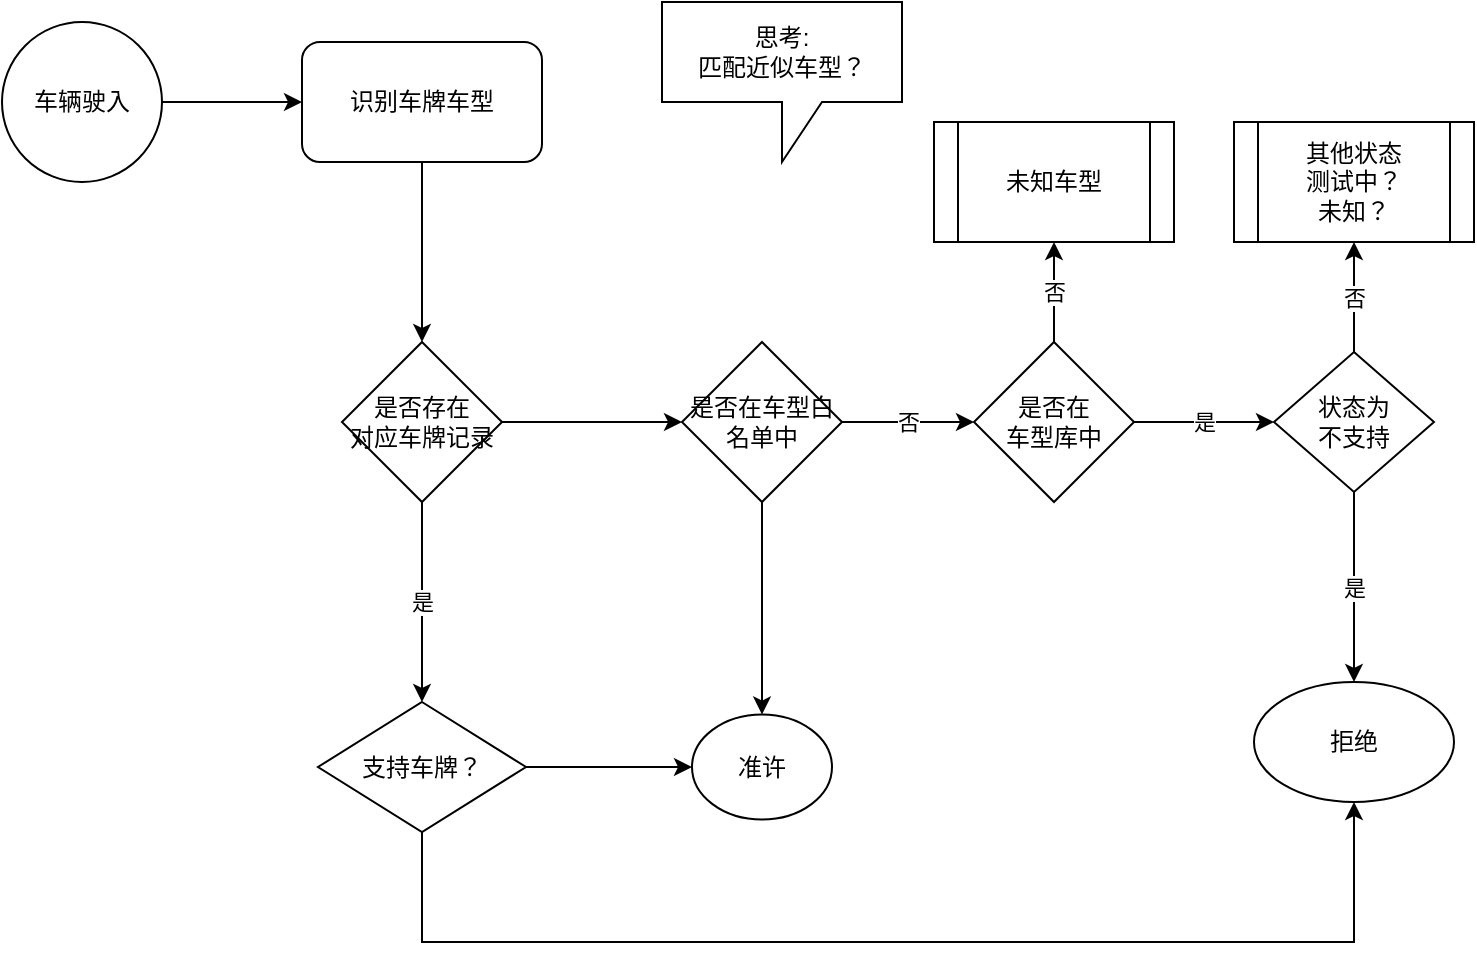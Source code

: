 <mxfile version="17.1.0" type="github">
  <diagram id="5mL2chMBpMJVrQfOxgIs" name="Page-1">
    <mxGraphModel dx="1038" dy="579" grid="1" gridSize="10" guides="1" tooltips="1" connect="1" arrows="1" fold="1" page="1" pageScale="1" pageWidth="827" pageHeight="1169" math="0" shadow="0">
      <root>
        <mxCell id="0" />
        <mxCell id="1" parent="0" />
        <mxCell id="YJWBh6ZcXk77P26eatS0-3" style="edgeStyle=orthogonalEdgeStyle;rounded=0;orthogonalLoop=1;jettySize=auto;html=1;entryX=0;entryY=0.5;entryDx=0;entryDy=0;" parent="1" source="YJWBh6ZcXk77P26eatS0-1" target="YJWBh6ZcXk77P26eatS0-2" edge="1">
          <mxGeometry relative="1" as="geometry" />
        </mxCell>
        <mxCell id="YJWBh6ZcXk77P26eatS0-1" value="车辆驶入" style="ellipse;whiteSpace=wrap;html=1;aspect=fixed;" parent="1" vertex="1">
          <mxGeometry x="50" y="300" width="80" height="80" as="geometry" />
        </mxCell>
        <mxCell id="gKQK4_MgQ9LaWcmly4-Z-13" value="" style="edgeStyle=orthogonalEdgeStyle;rounded=0;orthogonalLoop=1;jettySize=auto;html=1;" edge="1" parent="1" source="YJWBh6ZcXk77P26eatS0-2" target="YJWBh6ZcXk77P26eatS0-6">
          <mxGeometry relative="1" as="geometry" />
        </mxCell>
        <mxCell id="YJWBh6ZcXk77P26eatS0-2" value="识别车牌车型" style="rounded=1;whiteSpace=wrap;html=1;" parent="1" vertex="1">
          <mxGeometry x="200" y="310" width="120" height="60" as="geometry" />
        </mxCell>
        <mxCell id="gKQK4_MgQ9LaWcmly4-Z-4" value="否" style="edgeStyle=orthogonalEdgeStyle;rounded=0;orthogonalLoop=1;jettySize=auto;html=1;entryX=0;entryY=0.5;entryDx=0;entryDy=0;" edge="1" parent="1" source="YJWBh6ZcXk77P26eatS0-4" target="gKQK4_MgQ9LaWcmly4-Z-2">
          <mxGeometry relative="1" as="geometry">
            <mxPoint x="546" y="500" as="targetPoint" />
          </mxGeometry>
        </mxCell>
        <mxCell id="gKQK4_MgQ9LaWcmly4-Z-16" style="edgeStyle=orthogonalEdgeStyle;rounded=0;orthogonalLoop=1;jettySize=auto;html=1;entryX=0.5;entryY=0;entryDx=0;entryDy=0;" edge="1" parent="1" source="YJWBh6ZcXk77P26eatS0-4" target="YJWBh6ZcXk77P26eatS0-8">
          <mxGeometry relative="1" as="geometry" />
        </mxCell>
        <mxCell id="YJWBh6ZcXk77P26eatS0-4" value="是否在车型白名单中" style="rhombus;whiteSpace=wrap;html=1;" parent="1" vertex="1">
          <mxGeometry x="390" y="460" width="80" height="80" as="geometry" />
        </mxCell>
        <mxCell id="YJWBh6ZcXk77P26eatS0-11" value="是" style="edgeStyle=orthogonalEdgeStyle;rounded=0;orthogonalLoop=1;jettySize=auto;html=1;entryX=0.5;entryY=0;entryDx=0;entryDy=0;" parent="1" source="YJWBh6ZcXk77P26eatS0-6" target="YJWBh6ZcXk77P26eatS0-10" edge="1">
          <mxGeometry relative="1" as="geometry" />
        </mxCell>
        <mxCell id="gKQK4_MgQ9LaWcmly4-Z-14" style="edgeStyle=orthogonalEdgeStyle;rounded=0;orthogonalLoop=1;jettySize=auto;html=1;entryX=0;entryY=0.5;entryDx=0;entryDy=0;" edge="1" parent="1" source="YJWBh6ZcXk77P26eatS0-6" target="YJWBh6ZcXk77P26eatS0-4">
          <mxGeometry relative="1" as="geometry" />
        </mxCell>
        <mxCell id="YJWBh6ZcXk77P26eatS0-6" value="是否存在&lt;br style=&quot;box-sizing: content-box ; margin: 0px ; padding: 0px&quot;&gt;对应车牌记录" style="rhombus;whiteSpace=wrap;html=1;" parent="1" vertex="1">
          <mxGeometry x="220" y="460" width="80" height="80" as="geometry" />
        </mxCell>
        <mxCell id="YJWBh6ZcXk77P26eatS0-8" value="准许" style="ellipse;whiteSpace=wrap;html=1;" parent="1" vertex="1">
          <mxGeometry x="395" y="646.25" width="70" height="52.5" as="geometry" />
        </mxCell>
        <mxCell id="gKQK4_MgQ9LaWcmly4-Z-15" style="edgeStyle=orthogonalEdgeStyle;rounded=0;orthogonalLoop=1;jettySize=auto;html=1;entryX=0;entryY=0.5;entryDx=0;entryDy=0;" edge="1" parent="1" source="YJWBh6ZcXk77P26eatS0-10" target="YJWBh6ZcXk77P26eatS0-8">
          <mxGeometry relative="1" as="geometry" />
        </mxCell>
        <mxCell id="gKQK4_MgQ9LaWcmly4-Z-18" style="edgeStyle=orthogonalEdgeStyle;rounded=0;orthogonalLoop=1;jettySize=auto;html=1;entryX=0.5;entryY=1;entryDx=0;entryDy=0;" edge="1" parent="1" source="YJWBh6ZcXk77P26eatS0-10" target="YJWBh6ZcXk77P26eatS0-15">
          <mxGeometry relative="1" as="geometry">
            <Array as="points">
              <mxPoint x="260" y="760" />
              <mxPoint x="726" y="760" />
            </Array>
          </mxGeometry>
        </mxCell>
        <mxCell id="YJWBh6ZcXk77P26eatS0-10" value="支持车牌？" style="rhombus;whiteSpace=wrap;html=1;" parent="1" vertex="1">
          <mxGeometry x="208" y="640" width="104" height="65" as="geometry" />
        </mxCell>
        <mxCell id="YJWBh6ZcXk77P26eatS0-15" value="拒绝" style="ellipse;whiteSpace=wrap;html=1;" parent="1" vertex="1">
          <mxGeometry x="676" y="630" width="100" height="60" as="geometry" />
        </mxCell>
        <mxCell id="gKQK4_MgQ9LaWcmly4-Z-5" value="是" style="edgeStyle=orthogonalEdgeStyle;rounded=0;orthogonalLoop=1;jettySize=auto;html=1;entryX=0;entryY=0.5;entryDx=0;entryDy=0;" edge="1" parent="1" source="gKQK4_MgQ9LaWcmly4-Z-2" target="gKQK4_MgQ9LaWcmly4-Z-3">
          <mxGeometry relative="1" as="geometry" />
        </mxCell>
        <mxCell id="gKQK4_MgQ9LaWcmly4-Z-9" value="否" style="edgeStyle=orthogonalEdgeStyle;rounded=0;orthogonalLoop=1;jettySize=auto;html=1;entryX=0.5;entryY=1;entryDx=0;entryDy=0;" edge="1" parent="1" source="gKQK4_MgQ9LaWcmly4-Z-2" target="gKQK4_MgQ9LaWcmly4-Z-8">
          <mxGeometry relative="1" as="geometry" />
        </mxCell>
        <mxCell id="gKQK4_MgQ9LaWcmly4-Z-2" value="是否在&lt;br&gt;车型库中" style="rhombus;whiteSpace=wrap;html=1;" vertex="1" parent="1">
          <mxGeometry x="536" y="460" width="80" height="80" as="geometry" />
        </mxCell>
        <mxCell id="gKQK4_MgQ9LaWcmly4-Z-11" value="否" style="edgeStyle=orthogonalEdgeStyle;rounded=0;orthogonalLoop=1;jettySize=auto;html=1;entryX=0.5;entryY=1;entryDx=0;entryDy=0;" edge="1" parent="1" source="gKQK4_MgQ9LaWcmly4-Z-3" target="gKQK4_MgQ9LaWcmly4-Z-10">
          <mxGeometry relative="1" as="geometry" />
        </mxCell>
        <mxCell id="gKQK4_MgQ9LaWcmly4-Z-17" value="是" style="edgeStyle=orthogonalEdgeStyle;rounded=0;orthogonalLoop=1;jettySize=auto;html=1;entryX=0.5;entryY=0;entryDx=0;entryDy=0;" edge="1" parent="1" source="gKQK4_MgQ9LaWcmly4-Z-3" target="YJWBh6ZcXk77P26eatS0-15">
          <mxGeometry relative="1" as="geometry" />
        </mxCell>
        <mxCell id="gKQK4_MgQ9LaWcmly4-Z-3" value="状态为&lt;br&gt;不支持" style="rhombus;whiteSpace=wrap;html=1;" vertex="1" parent="1">
          <mxGeometry x="686" y="465" width="80" height="70" as="geometry" />
        </mxCell>
        <mxCell id="gKQK4_MgQ9LaWcmly4-Z-8" value="未知车型" style="shape=process;whiteSpace=wrap;html=1;backgroundOutline=1;" vertex="1" parent="1">
          <mxGeometry x="516" y="350" width="120" height="60" as="geometry" />
        </mxCell>
        <mxCell id="gKQK4_MgQ9LaWcmly4-Z-10" value="其他状态&lt;br&gt;测试中？&lt;br&gt;未知？" style="shape=process;whiteSpace=wrap;html=1;backgroundOutline=1;" vertex="1" parent="1">
          <mxGeometry x="666" y="350" width="120" height="60" as="geometry" />
        </mxCell>
        <mxCell id="gKQK4_MgQ9LaWcmly4-Z-12" value="思考:&lt;br&gt;匹配近似车型？" style="shape=callout;whiteSpace=wrap;html=1;perimeter=calloutPerimeter;" vertex="1" parent="1">
          <mxGeometry x="380" y="290" width="120" height="80" as="geometry" />
        </mxCell>
      </root>
    </mxGraphModel>
  </diagram>
</mxfile>
